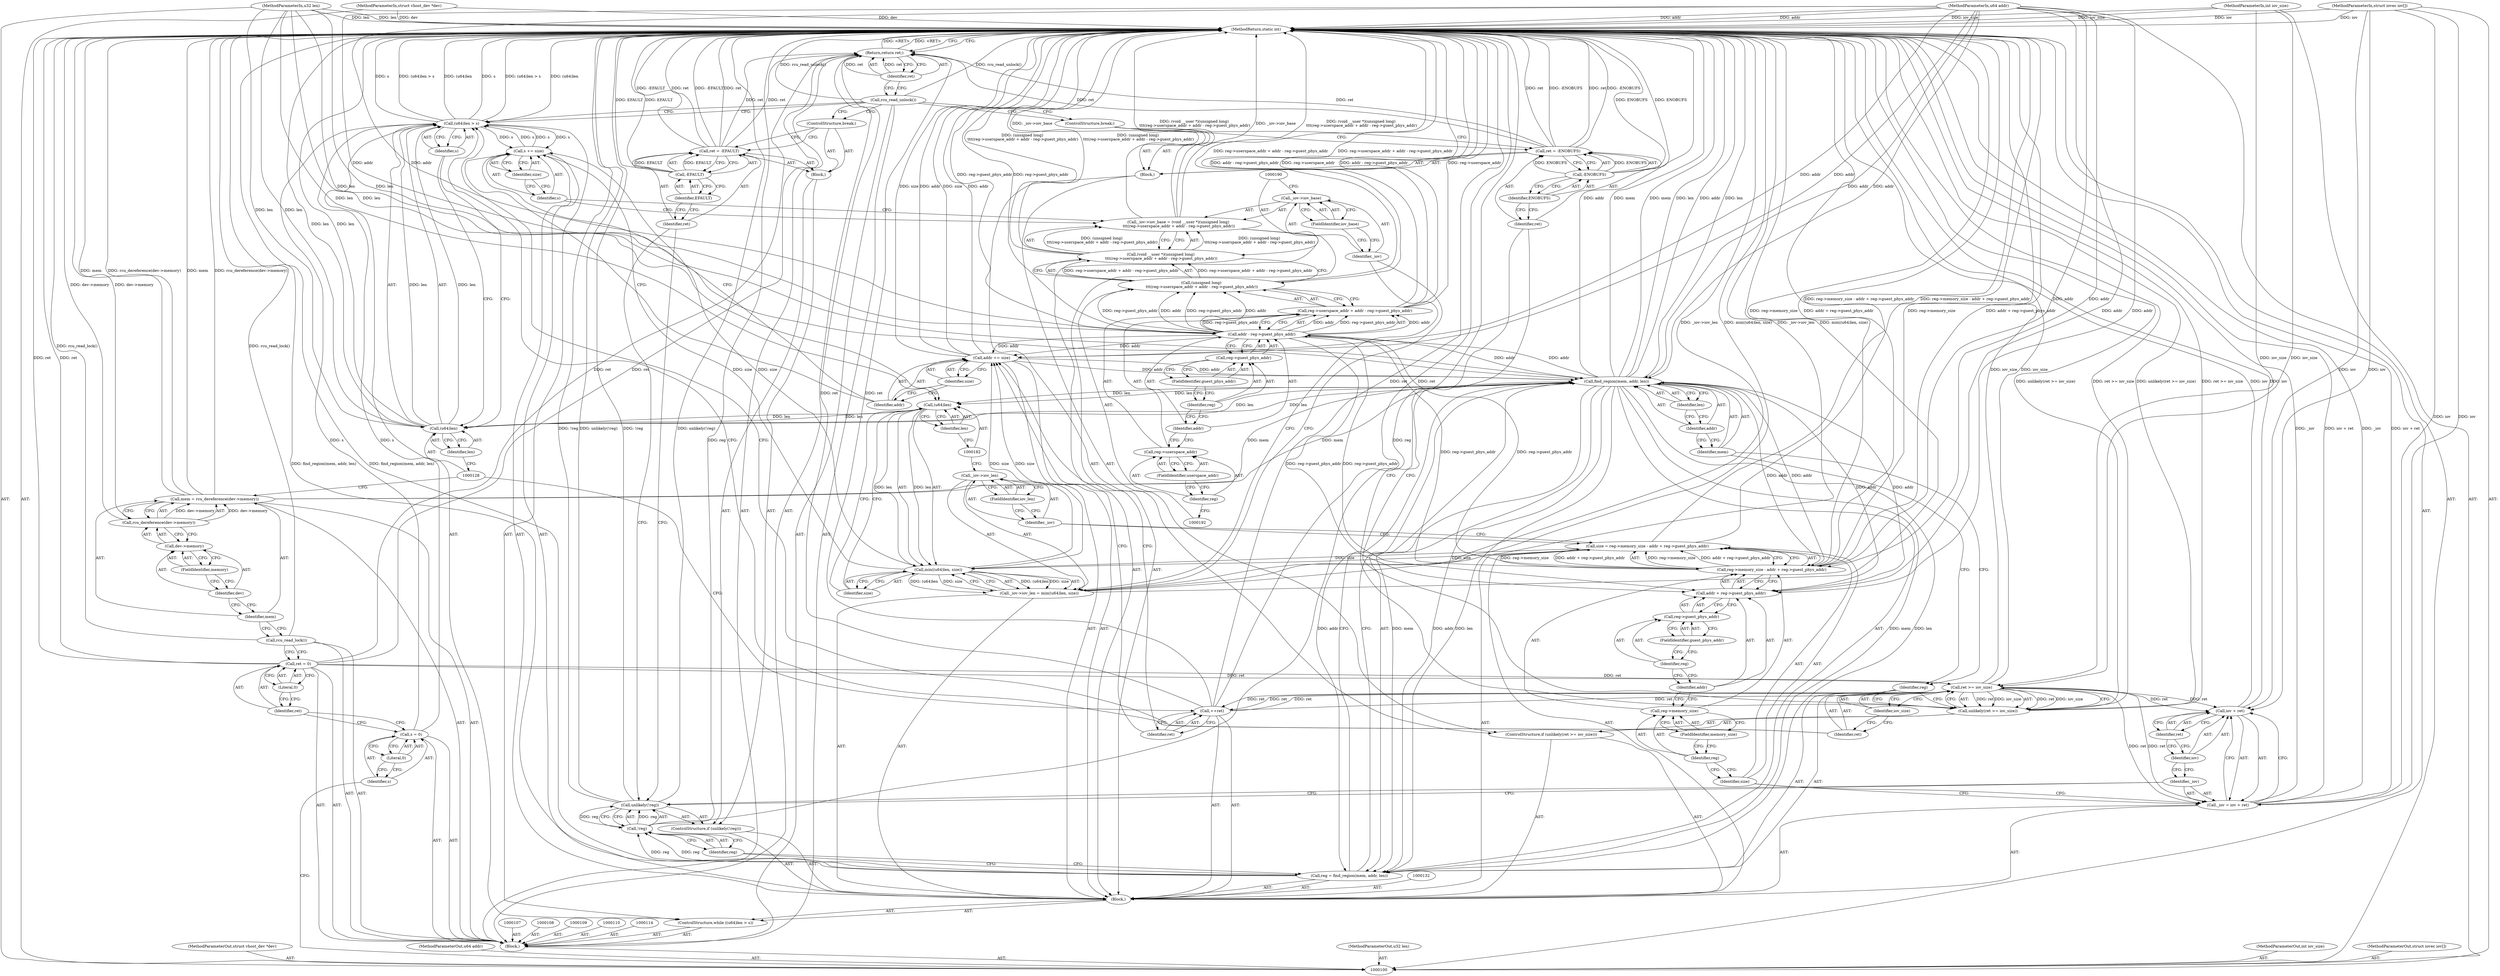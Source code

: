 digraph "1_linux_bd97120fc3d1a11f3124c7c9ba1d91f51829eb85" {
"1000213" [label="(MethodReturn,static int)"];
"1000101" [label="(MethodParameterIn,struct vhost_dev *dev)"];
"1000303" [label="(MethodParameterOut,struct vhost_dev *dev)"];
"1000102" [label="(MethodParameterIn,u64 addr)"];
"1000304" [label="(MethodParameterOut,u64 addr)"];
"1000103" [label="(MethodParameterIn,u32 len)"];
"1000305" [label="(MethodParameterOut,u32 len)"];
"1000118" [label="(Call,rcu_read_lock())"];
"1000119" [label="(Call,mem = rcu_dereference(dev->memory))"];
"1000120" [label="(Identifier,mem)"];
"1000122" [label="(Call,dev->memory)"];
"1000123" [label="(Identifier,dev)"];
"1000124" [label="(FieldIdentifier,memory)"];
"1000121" [label="(Call,rcu_dereference(dev->memory))"];
"1000125" [label="(ControlStructure,while ((u64)len > s))"];
"1000129" [label="(Identifier,len)"];
"1000130" [label="(Identifier,s)"];
"1000126" [label="(Call,(u64)len > s)"];
"1000127" [label="(Call,(u64)len)"];
"1000131" [label="(Block,)"];
"1000135" [label="(Call,ret >= iov_size)"];
"1000136" [label="(Identifier,ret)"];
"1000133" [label="(ControlStructure,if (unlikely(ret >= iov_size)))"];
"1000137" [label="(Identifier,iov_size)"];
"1000138" [label="(Block,)"];
"1000134" [label="(Call,unlikely(ret >= iov_size))"];
"1000142" [label="(Identifier,ENOBUFS)"];
"1000139" [label="(Call,ret = -ENOBUFS)"];
"1000140" [label="(Identifier,ret)"];
"1000141" [label="(Call,-ENOBUFS)"];
"1000143" [label="(ControlStructure,break;)"];
"1000144" [label="(Call,reg = find_region(mem, addr, len))"];
"1000145" [label="(Identifier,reg)"];
"1000147" [label="(Identifier,mem)"];
"1000148" [label="(Identifier,addr)"];
"1000149" [label="(Identifier,len)"];
"1000146" [label="(Call,find_region(mem, addr, len))"];
"1000105" [label="(MethodParameterIn,int iov_size)"];
"1000307" [label="(MethodParameterOut,int iov_size)"];
"1000104" [label="(MethodParameterIn,struct iovec iov[])"];
"1000306" [label="(MethodParameterOut,struct iovec iov[])"];
"1000152" [label="(Call,!reg)"];
"1000153" [label="(Identifier,reg)"];
"1000150" [label="(ControlStructure,if (unlikely(!reg)))"];
"1000154" [label="(Block,)"];
"1000151" [label="(Call,unlikely(!reg))"];
"1000158" [label="(Identifier,EFAULT)"];
"1000155" [label="(Call,ret = -EFAULT)"];
"1000156" [label="(Identifier,ret)"];
"1000157" [label="(Call,-EFAULT)"];
"1000159" [label="(ControlStructure,break;)"];
"1000162" [label="(Call,iov + ret)"];
"1000163" [label="(Identifier,iov)"];
"1000164" [label="(Identifier,ret)"];
"1000160" [label="(Call,_iov = iov + ret)"];
"1000161" [label="(Identifier,_iov)"];
"1000167" [label="(Call,reg->memory_size - addr + reg->guest_phys_addr)"];
"1000168" [label="(Call,reg->memory_size)"];
"1000169" [label="(Identifier,reg)"];
"1000170" [label="(FieldIdentifier,memory_size)"];
"1000171" [label="(Call,addr + reg->guest_phys_addr)"];
"1000172" [label="(Identifier,addr)"];
"1000165" [label="(Call,size = reg->memory_size - addr + reg->guest_phys_addr)"];
"1000166" [label="(Identifier,size)"];
"1000173" [label="(Call,reg->guest_phys_addr)"];
"1000174" [label="(Identifier,reg)"];
"1000175" [label="(FieldIdentifier,guest_phys_addr)"];
"1000180" [label="(Call,min((u64)len, size))"];
"1000176" [label="(Call,_iov->iov_len = min((u64)len, size))"];
"1000177" [label="(Call,_iov->iov_len)"];
"1000178" [label="(Identifier,_iov)"];
"1000181" [label="(Call,(u64)len)"];
"1000183" [label="(Identifier,len)"];
"1000184" [label="(Identifier,size)"];
"1000179" [label="(FieldIdentifier,iov_len)"];
"1000189" [label="(Call,(void __user *)(unsigned long)\n \t\t\t(reg->userspace_addr + addr - reg->guest_phys_addr))"];
"1000185" [label="(Call,_iov->iov_base = (void __user *)(unsigned long)\n \t\t\t(reg->userspace_addr + addr - reg->guest_phys_addr))"];
"1000186" [label="(Call,_iov->iov_base)"];
"1000187" [label="(Identifier,_iov)"];
"1000191" [label="(Call,(unsigned long)\n \t\t\t(reg->userspace_addr + addr - reg->guest_phys_addr))"];
"1000188" [label="(FieldIdentifier,iov_base)"];
"1000196" [label="(FieldIdentifier,userspace_addr)"];
"1000197" [label="(Call,addr - reg->guest_phys_addr)"];
"1000198" [label="(Identifier,addr)"];
"1000199" [label="(Call,reg->guest_phys_addr)"];
"1000200" [label="(Identifier,reg)"];
"1000201" [label="(FieldIdentifier,guest_phys_addr)"];
"1000193" [label="(Call,reg->userspace_addr + addr - reg->guest_phys_addr)"];
"1000194" [label="(Call,reg->userspace_addr)"];
"1000195" [label="(Identifier,reg)"];
"1000202" [label="(Call,s += size)"];
"1000203" [label="(Identifier,s)"];
"1000204" [label="(Identifier,size)"];
"1000106" [label="(Block,)"];
"1000207" [label="(Identifier,size)"];
"1000205" [label="(Call,addr += size)"];
"1000206" [label="(Identifier,addr)"];
"1000208" [label="(Call,++ret)"];
"1000209" [label="(Identifier,ret)"];
"1000210" [label="(Call,rcu_read_unlock())"];
"1000211" [label="(Return,return ret;)"];
"1000212" [label="(Identifier,ret)"];
"1000111" [label="(Call,s = 0)"];
"1000112" [label="(Identifier,s)"];
"1000113" [label="(Literal,0)"];
"1000117" [label="(Literal,0)"];
"1000115" [label="(Call,ret = 0)"];
"1000116" [label="(Identifier,ret)"];
"1000213" -> "1000100"  [label="AST: "];
"1000213" -> "1000211"  [label="CFG: "];
"1000211" -> "1000213"  [label="DDG: <RET>"];
"1000141" -> "1000213"  [label="DDG: ENOBUFS"];
"1000193" -> "1000213"  [label="DDG: reg->userspace_addr"];
"1000193" -> "1000213"  [label="DDG: addr - reg->guest_phys_addr"];
"1000208" -> "1000213"  [label="DDG: ret"];
"1000155" -> "1000213"  [label="DDG: -EFAULT"];
"1000155" -> "1000213"  [label="DDG: ret"];
"1000104" -> "1000213"  [label="DDG: iov"];
"1000105" -> "1000213"  [label="DDG: iov_size"];
"1000118" -> "1000213"  [label="DDG: rcu_read_lock()"];
"1000102" -> "1000213"  [label="DDG: addr"];
"1000176" -> "1000213"  [label="DDG: _iov->iov_len"];
"1000176" -> "1000213"  [label="DDG: min((u64)len, size)"];
"1000135" -> "1000213"  [label="DDG: iov_size"];
"1000167" -> "1000213"  [label="DDG: reg->memory_size"];
"1000167" -> "1000213"  [label="DDG: addr + reg->guest_phys_addr"];
"1000126" -> "1000213"  [label="DDG: s"];
"1000126" -> "1000213"  [label="DDG: (u64)len > s"];
"1000126" -> "1000213"  [label="DDG: (u64)len"];
"1000185" -> "1000213"  [label="DDG: _iov->iov_base"];
"1000185" -> "1000213"  [label="DDG: (void __user *)(unsigned long)\n \t\t\t(reg->userspace_addr + addr - reg->guest_phys_addr)"];
"1000210" -> "1000213"  [label="DDG: rcu_read_unlock()"];
"1000151" -> "1000213"  [label="DDG: unlikely(!reg)"];
"1000151" -> "1000213"  [label="DDG: !reg"];
"1000205" -> "1000213"  [label="DDG: addr"];
"1000205" -> "1000213"  [label="DDG: size"];
"1000139" -> "1000213"  [label="DDG: -ENOBUFS"];
"1000139" -> "1000213"  [label="DDG: ret"];
"1000127" -> "1000213"  [label="DDG: len"];
"1000165" -> "1000213"  [label="DDG: reg->memory_size - addr + reg->guest_phys_addr"];
"1000134" -> "1000213"  [label="DDG: unlikely(ret >= iov_size)"];
"1000134" -> "1000213"  [label="DDG: ret >= iov_size"];
"1000157" -> "1000213"  [label="DDG: EFAULT"];
"1000103" -> "1000213"  [label="DDG: len"];
"1000189" -> "1000213"  [label="DDG: (unsigned long)\n \t\t\t(reg->userspace_addr + addr - reg->guest_phys_addr)"];
"1000119" -> "1000213"  [label="DDG: rcu_dereference(dev->memory)"];
"1000119" -> "1000213"  [label="DDG: mem"];
"1000146" -> "1000213"  [label="DDG: len"];
"1000146" -> "1000213"  [label="DDG: addr"];
"1000146" -> "1000213"  [label="DDG: mem"];
"1000152" -> "1000213"  [label="DDG: reg"];
"1000197" -> "1000213"  [label="DDG: reg->guest_phys_addr"];
"1000191" -> "1000213"  [label="DDG: reg->userspace_addr + addr - reg->guest_phys_addr"];
"1000101" -> "1000213"  [label="DDG: dev"];
"1000121" -> "1000213"  [label="DDG: dev->memory"];
"1000162" -> "1000213"  [label="DDG: iov"];
"1000160" -> "1000213"  [label="DDG: iov + ret"];
"1000160" -> "1000213"  [label="DDG: _iov"];
"1000144" -> "1000213"  [label="DDG: find_region(mem, addr, len)"];
"1000115" -> "1000213"  [label="DDG: ret"];
"1000101" -> "1000100"  [label="AST: "];
"1000101" -> "1000213"  [label="DDG: dev"];
"1000303" -> "1000100"  [label="AST: "];
"1000102" -> "1000100"  [label="AST: "];
"1000102" -> "1000213"  [label="DDG: addr"];
"1000102" -> "1000146"  [label="DDG: addr"];
"1000102" -> "1000167"  [label="DDG: addr"];
"1000102" -> "1000171"  [label="DDG: addr"];
"1000102" -> "1000197"  [label="DDG: addr"];
"1000102" -> "1000205"  [label="DDG: addr"];
"1000304" -> "1000100"  [label="AST: "];
"1000103" -> "1000100"  [label="AST: "];
"1000103" -> "1000213"  [label="DDG: len"];
"1000103" -> "1000127"  [label="DDG: len"];
"1000103" -> "1000146"  [label="DDG: len"];
"1000103" -> "1000181"  [label="DDG: len"];
"1000305" -> "1000100"  [label="AST: "];
"1000118" -> "1000106"  [label="AST: "];
"1000118" -> "1000115"  [label="CFG: "];
"1000120" -> "1000118"  [label="CFG: "];
"1000118" -> "1000213"  [label="DDG: rcu_read_lock()"];
"1000119" -> "1000106"  [label="AST: "];
"1000119" -> "1000121"  [label="CFG: "];
"1000120" -> "1000119"  [label="AST: "];
"1000121" -> "1000119"  [label="AST: "];
"1000128" -> "1000119"  [label="CFG: "];
"1000119" -> "1000213"  [label="DDG: rcu_dereference(dev->memory)"];
"1000119" -> "1000213"  [label="DDG: mem"];
"1000121" -> "1000119"  [label="DDG: dev->memory"];
"1000119" -> "1000146"  [label="DDG: mem"];
"1000120" -> "1000119"  [label="AST: "];
"1000120" -> "1000118"  [label="CFG: "];
"1000123" -> "1000120"  [label="CFG: "];
"1000122" -> "1000121"  [label="AST: "];
"1000122" -> "1000124"  [label="CFG: "];
"1000123" -> "1000122"  [label="AST: "];
"1000124" -> "1000122"  [label="AST: "];
"1000121" -> "1000122"  [label="CFG: "];
"1000123" -> "1000122"  [label="AST: "];
"1000123" -> "1000120"  [label="CFG: "];
"1000124" -> "1000123"  [label="CFG: "];
"1000124" -> "1000122"  [label="AST: "];
"1000124" -> "1000123"  [label="CFG: "];
"1000122" -> "1000124"  [label="CFG: "];
"1000121" -> "1000119"  [label="AST: "];
"1000121" -> "1000122"  [label="CFG: "];
"1000122" -> "1000121"  [label="AST: "];
"1000119" -> "1000121"  [label="CFG: "];
"1000121" -> "1000213"  [label="DDG: dev->memory"];
"1000121" -> "1000119"  [label="DDG: dev->memory"];
"1000125" -> "1000106"  [label="AST: "];
"1000126" -> "1000125"  [label="AST: "];
"1000131" -> "1000125"  [label="AST: "];
"1000129" -> "1000127"  [label="AST: "];
"1000129" -> "1000128"  [label="CFG: "];
"1000127" -> "1000129"  [label="CFG: "];
"1000130" -> "1000126"  [label="AST: "];
"1000130" -> "1000127"  [label="CFG: "];
"1000126" -> "1000130"  [label="CFG: "];
"1000126" -> "1000125"  [label="AST: "];
"1000126" -> "1000130"  [label="CFG: "];
"1000127" -> "1000126"  [label="AST: "];
"1000130" -> "1000126"  [label="AST: "];
"1000136" -> "1000126"  [label="CFG: "];
"1000210" -> "1000126"  [label="CFG: "];
"1000126" -> "1000213"  [label="DDG: s"];
"1000126" -> "1000213"  [label="DDG: (u64)len > s"];
"1000126" -> "1000213"  [label="DDG: (u64)len"];
"1000127" -> "1000126"  [label="DDG: len"];
"1000202" -> "1000126"  [label="DDG: s"];
"1000111" -> "1000126"  [label="DDG: s"];
"1000126" -> "1000202"  [label="DDG: s"];
"1000127" -> "1000126"  [label="AST: "];
"1000127" -> "1000129"  [label="CFG: "];
"1000128" -> "1000127"  [label="AST: "];
"1000129" -> "1000127"  [label="AST: "];
"1000130" -> "1000127"  [label="CFG: "];
"1000127" -> "1000213"  [label="DDG: len"];
"1000127" -> "1000126"  [label="DDG: len"];
"1000181" -> "1000127"  [label="DDG: len"];
"1000103" -> "1000127"  [label="DDG: len"];
"1000127" -> "1000146"  [label="DDG: len"];
"1000131" -> "1000125"  [label="AST: "];
"1000132" -> "1000131"  [label="AST: "];
"1000133" -> "1000131"  [label="AST: "];
"1000144" -> "1000131"  [label="AST: "];
"1000150" -> "1000131"  [label="AST: "];
"1000160" -> "1000131"  [label="AST: "];
"1000165" -> "1000131"  [label="AST: "];
"1000176" -> "1000131"  [label="AST: "];
"1000185" -> "1000131"  [label="AST: "];
"1000202" -> "1000131"  [label="AST: "];
"1000205" -> "1000131"  [label="AST: "];
"1000208" -> "1000131"  [label="AST: "];
"1000135" -> "1000134"  [label="AST: "];
"1000135" -> "1000137"  [label="CFG: "];
"1000136" -> "1000135"  [label="AST: "];
"1000137" -> "1000135"  [label="AST: "];
"1000134" -> "1000135"  [label="CFG: "];
"1000135" -> "1000213"  [label="DDG: iov_size"];
"1000135" -> "1000134"  [label="DDG: ret"];
"1000135" -> "1000134"  [label="DDG: iov_size"];
"1000208" -> "1000135"  [label="DDG: ret"];
"1000115" -> "1000135"  [label="DDG: ret"];
"1000105" -> "1000135"  [label="DDG: iov_size"];
"1000135" -> "1000160"  [label="DDG: ret"];
"1000135" -> "1000162"  [label="DDG: ret"];
"1000135" -> "1000208"  [label="DDG: ret"];
"1000136" -> "1000135"  [label="AST: "];
"1000136" -> "1000126"  [label="CFG: "];
"1000137" -> "1000136"  [label="CFG: "];
"1000133" -> "1000131"  [label="AST: "];
"1000134" -> "1000133"  [label="AST: "];
"1000138" -> "1000133"  [label="AST: "];
"1000137" -> "1000135"  [label="AST: "];
"1000137" -> "1000136"  [label="CFG: "];
"1000135" -> "1000137"  [label="CFG: "];
"1000138" -> "1000133"  [label="AST: "];
"1000139" -> "1000138"  [label="AST: "];
"1000143" -> "1000138"  [label="AST: "];
"1000134" -> "1000133"  [label="AST: "];
"1000134" -> "1000135"  [label="CFG: "];
"1000135" -> "1000134"  [label="AST: "];
"1000140" -> "1000134"  [label="CFG: "];
"1000145" -> "1000134"  [label="CFG: "];
"1000134" -> "1000213"  [label="DDG: unlikely(ret >= iov_size)"];
"1000134" -> "1000213"  [label="DDG: ret >= iov_size"];
"1000135" -> "1000134"  [label="DDG: ret"];
"1000135" -> "1000134"  [label="DDG: iov_size"];
"1000142" -> "1000141"  [label="AST: "];
"1000142" -> "1000140"  [label="CFG: "];
"1000141" -> "1000142"  [label="CFG: "];
"1000139" -> "1000138"  [label="AST: "];
"1000139" -> "1000141"  [label="CFG: "];
"1000140" -> "1000139"  [label="AST: "];
"1000141" -> "1000139"  [label="AST: "];
"1000143" -> "1000139"  [label="CFG: "];
"1000139" -> "1000213"  [label="DDG: -ENOBUFS"];
"1000139" -> "1000213"  [label="DDG: ret"];
"1000141" -> "1000139"  [label="DDG: ENOBUFS"];
"1000139" -> "1000211"  [label="DDG: ret"];
"1000140" -> "1000139"  [label="AST: "];
"1000140" -> "1000134"  [label="CFG: "];
"1000142" -> "1000140"  [label="CFG: "];
"1000141" -> "1000139"  [label="AST: "];
"1000141" -> "1000142"  [label="CFG: "];
"1000142" -> "1000141"  [label="AST: "];
"1000139" -> "1000141"  [label="CFG: "];
"1000141" -> "1000213"  [label="DDG: ENOBUFS"];
"1000141" -> "1000139"  [label="DDG: ENOBUFS"];
"1000143" -> "1000138"  [label="AST: "];
"1000143" -> "1000139"  [label="CFG: "];
"1000210" -> "1000143"  [label="CFG: "];
"1000144" -> "1000131"  [label="AST: "];
"1000144" -> "1000146"  [label="CFG: "];
"1000145" -> "1000144"  [label="AST: "];
"1000146" -> "1000144"  [label="AST: "];
"1000153" -> "1000144"  [label="CFG: "];
"1000144" -> "1000213"  [label="DDG: find_region(mem, addr, len)"];
"1000146" -> "1000144"  [label="DDG: mem"];
"1000146" -> "1000144"  [label="DDG: addr"];
"1000146" -> "1000144"  [label="DDG: len"];
"1000144" -> "1000152"  [label="DDG: reg"];
"1000145" -> "1000144"  [label="AST: "];
"1000145" -> "1000134"  [label="CFG: "];
"1000147" -> "1000145"  [label="CFG: "];
"1000147" -> "1000146"  [label="AST: "];
"1000147" -> "1000145"  [label="CFG: "];
"1000148" -> "1000147"  [label="CFG: "];
"1000148" -> "1000146"  [label="AST: "];
"1000148" -> "1000147"  [label="CFG: "];
"1000149" -> "1000148"  [label="CFG: "];
"1000149" -> "1000146"  [label="AST: "];
"1000149" -> "1000148"  [label="CFG: "];
"1000146" -> "1000149"  [label="CFG: "];
"1000146" -> "1000144"  [label="AST: "];
"1000146" -> "1000149"  [label="CFG: "];
"1000147" -> "1000146"  [label="AST: "];
"1000148" -> "1000146"  [label="AST: "];
"1000149" -> "1000146"  [label="AST: "];
"1000144" -> "1000146"  [label="CFG: "];
"1000146" -> "1000213"  [label="DDG: len"];
"1000146" -> "1000213"  [label="DDG: addr"];
"1000146" -> "1000213"  [label="DDG: mem"];
"1000146" -> "1000144"  [label="DDG: mem"];
"1000146" -> "1000144"  [label="DDG: addr"];
"1000146" -> "1000144"  [label="DDG: len"];
"1000119" -> "1000146"  [label="DDG: mem"];
"1000205" -> "1000146"  [label="DDG: addr"];
"1000102" -> "1000146"  [label="DDG: addr"];
"1000127" -> "1000146"  [label="DDG: len"];
"1000103" -> "1000146"  [label="DDG: len"];
"1000146" -> "1000167"  [label="DDG: addr"];
"1000146" -> "1000171"  [label="DDG: addr"];
"1000146" -> "1000181"  [label="DDG: len"];
"1000146" -> "1000197"  [label="DDG: addr"];
"1000105" -> "1000100"  [label="AST: "];
"1000105" -> "1000213"  [label="DDG: iov_size"];
"1000105" -> "1000135"  [label="DDG: iov_size"];
"1000307" -> "1000100"  [label="AST: "];
"1000104" -> "1000100"  [label="AST: "];
"1000104" -> "1000213"  [label="DDG: iov"];
"1000104" -> "1000160"  [label="DDG: iov"];
"1000104" -> "1000162"  [label="DDG: iov"];
"1000306" -> "1000100"  [label="AST: "];
"1000152" -> "1000151"  [label="AST: "];
"1000152" -> "1000153"  [label="CFG: "];
"1000153" -> "1000152"  [label="AST: "];
"1000151" -> "1000152"  [label="CFG: "];
"1000152" -> "1000213"  [label="DDG: reg"];
"1000152" -> "1000151"  [label="DDG: reg"];
"1000144" -> "1000152"  [label="DDG: reg"];
"1000153" -> "1000152"  [label="AST: "];
"1000153" -> "1000144"  [label="CFG: "];
"1000152" -> "1000153"  [label="CFG: "];
"1000150" -> "1000131"  [label="AST: "];
"1000151" -> "1000150"  [label="AST: "];
"1000154" -> "1000150"  [label="AST: "];
"1000154" -> "1000150"  [label="AST: "];
"1000155" -> "1000154"  [label="AST: "];
"1000159" -> "1000154"  [label="AST: "];
"1000151" -> "1000150"  [label="AST: "];
"1000151" -> "1000152"  [label="CFG: "];
"1000152" -> "1000151"  [label="AST: "];
"1000156" -> "1000151"  [label="CFG: "];
"1000161" -> "1000151"  [label="CFG: "];
"1000151" -> "1000213"  [label="DDG: unlikely(!reg)"];
"1000151" -> "1000213"  [label="DDG: !reg"];
"1000152" -> "1000151"  [label="DDG: reg"];
"1000158" -> "1000157"  [label="AST: "];
"1000158" -> "1000156"  [label="CFG: "];
"1000157" -> "1000158"  [label="CFG: "];
"1000155" -> "1000154"  [label="AST: "];
"1000155" -> "1000157"  [label="CFG: "];
"1000156" -> "1000155"  [label="AST: "];
"1000157" -> "1000155"  [label="AST: "];
"1000159" -> "1000155"  [label="CFG: "];
"1000155" -> "1000213"  [label="DDG: -EFAULT"];
"1000155" -> "1000213"  [label="DDG: ret"];
"1000157" -> "1000155"  [label="DDG: EFAULT"];
"1000155" -> "1000211"  [label="DDG: ret"];
"1000156" -> "1000155"  [label="AST: "];
"1000156" -> "1000151"  [label="CFG: "];
"1000158" -> "1000156"  [label="CFG: "];
"1000157" -> "1000155"  [label="AST: "];
"1000157" -> "1000158"  [label="CFG: "];
"1000158" -> "1000157"  [label="AST: "];
"1000155" -> "1000157"  [label="CFG: "];
"1000157" -> "1000213"  [label="DDG: EFAULT"];
"1000157" -> "1000155"  [label="DDG: EFAULT"];
"1000159" -> "1000154"  [label="AST: "];
"1000159" -> "1000155"  [label="CFG: "];
"1000210" -> "1000159"  [label="CFG: "];
"1000162" -> "1000160"  [label="AST: "];
"1000162" -> "1000164"  [label="CFG: "];
"1000163" -> "1000162"  [label="AST: "];
"1000164" -> "1000162"  [label="AST: "];
"1000160" -> "1000162"  [label="CFG: "];
"1000162" -> "1000213"  [label="DDG: iov"];
"1000104" -> "1000162"  [label="DDG: iov"];
"1000135" -> "1000162"  [label="DDG: ret"];
"1000163" -> "1000162"  [label="AST: "];
"1000163" -> "1000161"  [label="CFG: "];
"1000164" -> "1000163"  [label="CFG: "];
"1000164" -> "1000162"  [label="AST: "];
"1000164" -> "1000163"  [label="CFG: "];
"1000162" -> "1000164"  [label="CFG: "];
"1000160" -> "1000131"  [label="AST: "];
"1000160" -> "1000162"  [label="CFG: "];
"1000161" -> "1000160"  [label="AST: "];
"1000162" -> "1000160"  [label="AST: "];
"1000166" -> "1000160"  [label="CFG: "];
"1000160" -> "1000213"  [label="DDG: iov + ret"];
"1000160" -> "1000213"  [label="DDG: _iov"];
"1000104" -> "1000160"  [label="DDG: iov"];
"1000135" -> "1000160"  [label="DDG: ret"];
"1000161" -> "1000160"  [label="AST: "];
"1000161" -> "1000151"  [label="CFG: "];
"1000163" -> "1000161"  [label="CFG: "];
"1000167" -> "1000165"  [label="AST: "];
"1000167" -> "1000171"  [label="CFG: "];
"1000168" -> "1000167"  [label="AST: "];
"1000171" -> "1000167"  [label="AST: "];
"1000165" -> "1000167"  [label="CFG: "];
"1000167" -> "1000213"  [label="DDG: reg->memory_size"];
"1000167" -> "1000213"  [label="DDG: addr + reg->guest_phys_addr"];
"1000167" -> "1000165"  [label="DDG: reg->memory_size"];
"1000167" -> "1000165"  [label="DDG: addr + reg->guest_phys_addr"];
"1000146" -> "1000167"  [label="DDG: addr"];
"1000102" -> "1000167"  [label="DDG: addr"];
"1000197" -> "1000167"  [label="DDG: reg->guest_phys_addr"];
"1000168" -> "1000167"  [label="AST: "];
"1000168" -> "1000170"  [label="CFG: "];
"1000169" -> "1000168"  [label="AST: "];
"1000170" -> "1000168"  [label="AST: "];
"1000172" -> "1000168"  [label="CFG: "];
"1000169" -> "1000168"  [label="AST: "];
"1000169" -> "1000166"  [label="CFG: "];
"1000170" -> "1000169"  [label="CFG: "];
"1000170" -> "1000168"  [label="AST: "];
"1000170" -> "1000169"  [label="CFG: "];
"1000168" -> "1000170"  [label="CFG: "];
"1000171" -> "1000167"  [label="AST: "];
"1000171" -> "1000173"  [label="CFG: "];
"1000172" -> "1000171"  [label="AST: "];
"1000173" -> "1000171"  [label="AST: "];
"1000167" -> "1000171"  [label="CFG: "];
"1000146" -> "1000171"  [label="DDG: addr"];
"1000102" -> "1000171"  [label="DDG: addr"];
"1000197" -> "1000171"  [label="DDG: reg->guest_phys_addr"];
"1000172" -> "1000171"  [label="AST: "];
"1000172" -> "1000168"  [label="CFG: "];
"1000174" -> "1000172"  [label="CFG: "];
"1000165" -> "1000131"  [label="AST: "];
"1000165" -> "1000167"  [label="CFG: "];
"1000166" -> "1000165"  [label="AST: "];
"1000167" -> "1000165"  [label="AST: "];
"1000178" -> "1000165"  [label="CFG: "];
"1000165" -> "1000213"  [label="DDG: reg->memory_size - addr + reg->guest_phys_addr"];
"1000167" -> "1000165"  [label="DDG: reg->memory_size"];
"1000167" -> "1000165"  [label="DDG: addr + reg->guest_phys_addr"];
"1000165" -> "1000180"  [label="DDG: size"];
"1000166" -> "1000165"  [label="AST: "];
"1000166" -> "1000160"  [label="CFG: "];
"1000169" -> "1000166"  [label="CFG: "];
"1000173" -> "1000171"  [label="AST: "];
"1000173" -> "1000175"  [label="CFG: "];
"1000174" -> "1000173"  [label="AST: "];
"1000175" -> "1000173"  [label="AST: "];
"1000171" -> "1000173"  [label="CFG: "];
"1000174" -> "1000173"  [label="AST: "];
"1000174" -> "1000172"  [label="CFG: "];
"1000175" -> "1000174"  [label="CFG: "];
"1000175" -> "1000173"  [label="AST: "];
"1000175" -> "1000174"  [label="CFG: "];
"1000173" -> "1000175"  [label="CFG: "];
"1000180" -> "1000176"  [label="AST: "];
"1000180" -> "1000184"  [label="CFG: "];
"1000181" -> "1000180"  [label="AST: "];
"1000184" -> "1000180"  [label="AST: "];
"1000176" -> "1000180"  [label="CFG: "];
"1000180" -> "1000176"  [label="DDG: (u64)len"];
"1000180" -> "1000176"  [label="DDG: size"];
"1000181" -> "1000180"  [label="DDG: len"];
"1000165" -> "1000180"  [label="DDG: size"];
"1000180" -> "1000202"  [label="DDG: size"];
"1000180" -> "1000205"  [label="DDG: size"];
"1000176" -> "1000131"  [label="AST: "];
"1000176" -> "1000180"  [label="CFG: "];
"1000177" -> "1000176"  [label="AST: "];
"1000180" -> "1000176"  [label="AST: "];
"1000187" -> "1000176"  [label="CFG: "];
"1000176" -> "1000213"  [label="DDG: _iov->iov_len"];
"1000176" -> "1000213"  [label="DDG: min((u64)len, size)"];
"1000180" -> "1000176"  [label="DDG: (u64)len"];
"1000180" -> "1000176"  [label="DDG: size"];
"1000177" -> "1000176"  [label="AST: "];
"1000177" -> "1000179"  [label="CFG: "];
"1000178" -> "1000177"  [label="AST: "];
"1000179" -> "1000177"  [label="AST: "];
"1000182" -> "1000177"  [label="CFG: "];
"1000178" -> "1000177"  [label="AST: "];
"1000178" -> "1000165"  [label="CFG: "];
"1000179" -> "1000178"  [label="CFG: "];
"1000181" -> "1000180"  [label="AST: "];
"1000181" -> "1000183"  [label="CFG: "];
"1000182" -> "1000181"  [label="AST: "];
"1000183" -> "1000181"  [label="AST: "];
"1000184" -> "1000181"  [label="CFG: "];
"1000181" -> "1000127"  [label="DDG: len"];
"1000181" -> "1000180"  [label="DDG: len"];
"1000146" -> "1000181"  [label="DDG: len"];
"1000103" -> "1000181"  [label="DDG: len"];
"1000183" -> "1000181"  [label="AST: "];
"1000183" -> "1000182"  [label="CFG: "];
"1000181" -> "1000183"  [label="CFG: "];
"1000184" -> "1000180"  [label="AST: "];
"1000184" -> "1000181"  [label="CFG: "];
"1000180" -> "1000184"  [label="CFG: "];
"1000179" -> "1000177"  [label="AST: "];
"1000179" -> "1000178"  [label="CFG: "];
"1000177" -> "1000179"  [label="CFG: "];
"1000189" -> "1000185"  [label="AST: "];
"1000189" -> "1000191"  [label="CFG: "];
"1000190" -> "1000189"  [label="AST: "];
"1000191" -> "1000189"  [label="AST: "];
"1000185" -> "1000189"  [label="CFG: "];
"1000189" -> "1000213"  [label="DDG: (unsigned long)\n \t\t\t(reg->userspace_addr + addr - reg->guest_phys_addr)"];
"1000189" -> "1000185"  [label="DDG: (unsigned long)\n \t\t\t(reg->userspace_addr + addr - reg->guest_phys_addr)"];
"1000191" -> "1000189"  [label="DDG: reg->userspace_addr + addr - reg->guest_phys_addr"];
"1000185" -> "1000131"  [label="AST: "];
"1000185" -> "1000189"  [label="CFG: "];
"1000186" -> "1000185"  [label="AST: "];
"1000189" -> "1000185"  [label="AST: "];
"1000203" -> "1000185"  [label="CFG: "];
"1000185" -> "1000213"  [label="DDG: _iov->iov_base"];
"1000185" -> "1000213"  [label="DDG: (void __user *)(unsigned long)\n \t\t\t(reg->userspace_addr + addr - reg->guest_phys_addr)"];
"1000189" -> "1000185"  [label="DDG: (unsigned long)\n \t\t\t(reg->userspace_addr + addr - reg->guest_phys_addr)"];
"1000186" -> "1000185"  [label="AST: "];
"1000186" -> "1000188"  [label="CFG: "];
"1000187" -> "1000186"  [label="AST: "];
"1000188" -> "1000186"  [label="AST: "];
"1000190" -> "1000186"  [label="CFG: "];
"1000187" -> "1000186"  [label="AST: "];
"1000187" -> "1000176"  [label="CFG: "];
"1000188" -> "1000187"  [label="CFG: "];
"1000191" -> "1000189"  [label="AST: "];
"1000191" -> "1000193"  [label="CFG: "];
"1000192" -> "1000191"  [label="AST: "];
"1000193" -> "1000191"  [label="AST: "];
"1000189" -> "1000191"  [label="CFG: "];
"1000191" -> "1000213"  [label="DDG: reg->userspace_addr + addr - reg->guest_phys_addr"];
"1000191" -> "1000189"  [label="DDG: reg->userspace_addr + addr - reg->guest_phys_addr"];
"1000197" -> "1000191"  [label="DDG: addr"];
"1000197" -> "1000191"  [label="DDG: reg->guest_phys_addr"];
"1000188" -> "1000186"  [label="AST: "];
"1000188" -> "1000187"  [label="CFG: "];
"1000186" -> "1000188"  [label="CFG: "];
"1000196" -> "1000194"  [label="AST: "];
"1000196" -> "1000195"  [label="CFG: "];
"1000194" -> "1000196"  [label="CFG: "];
"1000197" -> "1000193"  [label="AST: "];
"1000197" -> "1000199"  [label="CFG: "];
"1000198" -> "1000197"  [label="AST: "];
"1000199" -> "1000197"  [label="AST: "];
"1000193" -> "1000197"  [label="CFG: "];
"1000197" -> "1000213"  [label="DDG: reg->guest_phys_addr"];
"1000197" -> "1000167"  [label="DDG: reg->guest_phys_addr"];
"1000197" -> "1000171"  [label="DDG: reg->guest_phys_addr"];
"1000197" -> "1000191"  [label="DDG: addr"];
"1000197" -> "1000191"  [label="DDG: reg->guest_phys_addr"];
"1000197" -> "1000193"  [label="DDG: addr"];
"1000197" -> "1000193"  [label="DDG: reg->guest_phys_addr"];
"1000102" -> "1000197"  [label="DDG: addr"];
"1000146" -> "1000197"  [label="DDG: addr"];
"1000197" -> "1000205"  [label="DDG: addr"];
"1000198" -> "1000197"  [label="AST: "];
"1000198" -> "1000194"  [label="CFG: "];
"1000200" -> "1000198"  [label="CFG: "];
"1000199" -> "1000197"  [label="AST: "];
"1000199" -> "1000201"  [label="CFG: "];
"1000200" -> "1000199"  [label="AST: "];
"1000201" -> "1000199"  [label="AST: "];
"1000197" -> "1000199"  [label="CFG: "];
"1000200" -> "1000199"  [label="AST: "];
"1000200" -> "1000198"  [label="CFG: "];
"1000201" -> "1000200"  [label="CFG: "];
"1000201" -> "1000199"  [label="AST: "];
"1000201" -> "1000200"  [label="CFG: "];
"1000199" -> "1000201"  [label="CFG: "];
"1000193" -> "1000191"  [label="AST: "];
"1000193" -> "1000197"  [label="CFG: "];
"1000194" -> "1000193"  [label="AST: "];
"1000197" -> "1000193"  [label="AST: "];
"1000191" -> "1000193"  [label="CFG: "];
"1000193" -> "1000213"  [label="DDG: reg->userspace_addr"];
"1000193" -> "1000213"  [label="DDG: addr - reg->guest_phys_addr"];
"1000197" -> "1000193"  [label="DDG: addr"];
"1000197" -> "1000193"  [label="DDG: reg->guest_phys_addr"];
"1000194" -> "1000193"  [label="AST: "];
"1000194" -> "1000196"  [label="CFG: "];
"1000195" -> "1000194"  [label="AST: "];
"1000196" -> "1000194"  [label="AST: "];
"1000198" -> "1000194"  [label="CFG: "];
"1000195" -> "1000194"  [label="AST: "];
"1000195" -> "1000192"  [label="CFG: "];
"1000196" -> "1000195"  [label="CFG: "];
"1000202" -> "1000131"  [label="AST: "];
"1000202" -> "1000204"  [label="CFG: "];
"1000203" -> "1000202"  [label="AST: "];
"1000204" -> "1000202"  [label="AST: "];
"1000206" -> "1000202"  [label="CFG: "];
"1000202" -> "1000126"  [label="DDG: s"];
"1000180" -> "1000202"  [label="DDG: size"];
"1000126" -> "1000202"  [label="DDG: s"];
"1000203" -> "1000202"  [label="AST: "];
"1000203" -> "1000185"  [label="CFG: "];
"1000204" -> "1000203"  [label="CFG: "];
"1000204" -> "1000202"  [label="AST: "];
"1000204" -> "1000203"  [label="CFG: "];
"1000202" -> "1000204"  [label="CFG: "];
"1000106" -> "1000100"  [label="AST: "];
"1000107" -> "1000106"  [label="AST: "];
"1000108" -> "1000106"  [label="AST: "];
"1000109" -> "1000106"  [label="AST: "];
"1000110" -> "1000106"  [label="AST: "];
"1000111" -> "1000106"  [label="AST: "];
"1000114" -> "1000106"  [label="AST: "];
"1000115" -> "1000106"  [label="AST: "];
"1000118" -> "1000106"  [label="AST: "];
"1000119" -> "1000106"  [label="AST: "];
"1000125" -> "1000106"  [label="AST: "];
"1000210" -> "1000106"  [label="AST: "];
"1000211" -> "1000106"  [label="AST: "];
"1000207" -> "1000205"  [label="AST: "];
"1000207" -> "1000206"  [label="CFG: "];
"1000205" -> "1000207"  [label="CFG: "];
"1000205" -> "1000131"  [label="AST: "];
"1000205" -> "1000207"  [label="CFG: "];
"1000206" -> "1000205"  [label="AST: "];
"1000207" -> "1000205"  [label="AST: "];
"1000209" -> "1000205"  [label="CFG: "];
"1000205" -> "1000213"  [label="DDG: addr"];
"1000205" -> "1000213"  [label="DDG: size"];
"1000205" -> "1000146"  [label="DDG: addr"];
"1000180" -> "1000205"  [label="DDG: size"];
"1000197" -> "1000205"  [label="DDG: addr"];
"1000102" -> "1000205"  [label="DDG: addr"];
"1000206" -> "1000205"  [label="AST: "];
"1000206" -> "1000202"  [label="CFG: "];
"1000207" -> "1000206"  [label="CFG: "];
"1000208" -> "1000131"  [label="AST: "];
"1000208" -> "1000209"  [label="CFG: "];
"1000209" -> "1000208"  [label="AST: "];
"1000128" -> "1000208"  [label="CFG: "];
"1000208" -> "1000213"  [label="DDG: ret"];
"1000208" -> "1000135"  [label="DDG: ret"];
"1000135" -> "1000208"  [label="DDG: ret"];
"1000208" -> "1000211"  [label="DDG: ret"];
"1000209" -> "1000208"  [label="AST: "];
"1000209" -> "1000205"  [label="CFG: "];
"1000208" -> "1000209"  [label="CFG: "];
"1000210" -> "1000106"  [label="AST: "];
"1000210" -> "1000126"  [label="CFG: "];
"1000210" -> "1000143"  [label="CFG: "];
"1000210" -> "1000159"  [label="CFG: "];
"1000212" -> "1000210"  [label="CFG: "];
"1000210" -> "1000213"  [label="DDG: rcu_read_unlock()"];
"1000211" -> "1000106"  [label="AST: "];
"1000211" -> "1000212"  [label="CFG: "];
"1000212" -> "1000211"  [label="AST: "];
"1000213" -> "1000211"  [label="CFG: "];
"1000211" -> "1000213"  [label="DDG: <RET>"];
"1000212" -> "1000211"  [label="DDG: ret"];
"1000208" -> "1000211"  [label="DDG: ret"];
"1000139" -> "1000211"  [label="DDG: ret"];
"1000155" -> "1000211"  [label="DDG: ret"];
"1000115" -> "1000211"  [label="DDG: ret"];
"1000212" -> "1000211"  [label="AST: "];
"1000212" -> "1000210"  [label="CFG: "];
"1000211" -> "1000212"  [label="CFG: "];
"1000212" -> "1000211"  [label="DDG: ret"];
"1000111" -> "1000106"  [label="AST: "];
"1000111" -> "1000113"  [label="CFG: "];
"1000112" -> "1000111"  [label="AST: "];
"1000113" -> "1000111"  [label="AST: "];
"1000116" -> "1000111"  [label="CFG: "];
"1000111" -> "1000126"  [label="DDG: s"];
"1000112" -> "1000111"  [label="AST: "];
"1000112" -> "1000100"  [label="CFG: "];
"1000113" -> "1000112"  [label="CFG: "];
"1000113" -> "1000111"  [label="AST: "];
"1000113" -> "1000112"  [label="CFG: "];
"1000111" -> "1000113"  [label="CFG: "];
"1000117" -> "1000115"  [label="AST: "];
"1000117" -> "1000116"  [label="CFG: "];
"1000115" -> "1000117"  [label="CFG: "];
"1000115" -> "1000106"  [label="AST: "];
"1000115" -> "1000117"  [label="CFG: "];
"1000116" -> "1000115"  [label="AST: "];
"1000117" -> "1000115"  [label="AST: "];
"1000118" -> "1000115"  [label="CFG: "];
"1000115" -> "1000213"  [label="DDG: ret"];
"1000115" -> "1000135"  [label="DDG: ret"];
"1000115" -> "1000211"  [label="DDG: ret"];
"1000116" -> "1000115"  [label="AST: "];
"1000116" -> "1000111"  [label="CFG: "];
"1000117" -> "1000116"  [label="CFG: "];
}
